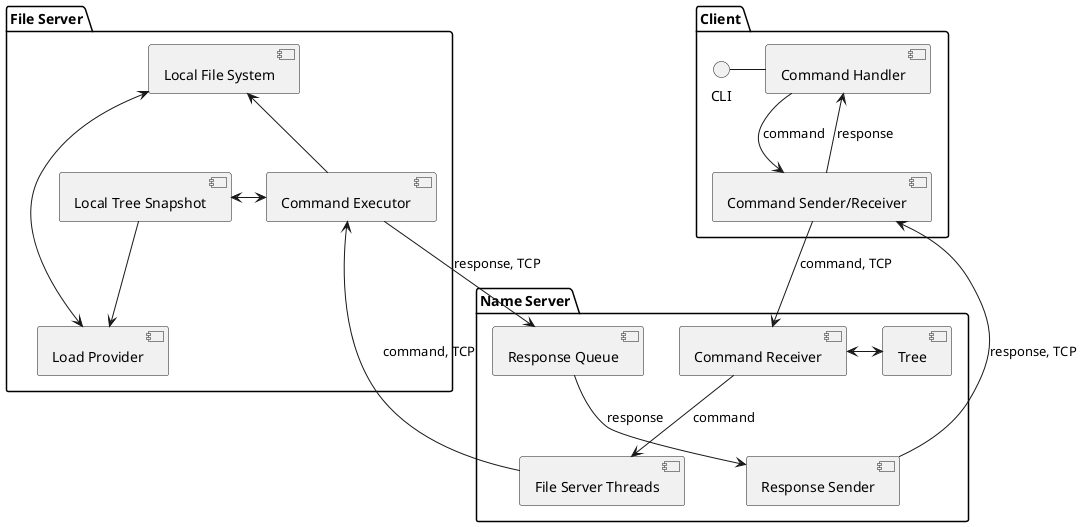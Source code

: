 ﻿@startuml
skinparam backgroundColor #00000000

package "Client" {
    CLI - [Command Handler]

    [Command Sender/Receiver]
    [Command Sender/Receiver] --> [Command Handler] : response
    [Command Handler] --> [Command Sender/Receiver] : command 
}



package "Name Server" {
    [Command Receiver]
    [Tree]
    [File Server Threads]
    [Response Queue]
    [Response Sender]
    
    [Command Sender/Receiver] --> [Command Receiver]: command, TCP
    [Response Sender] --> [Command Sender/Receiver]: response, TCP
    [Command Receiver] <-> [Tree]
    [Command Receiver] --> [File Server Threads]: command
    [Response Queue] --> [Response Sender]: response
}

package "File Server" {
    [Local Tree Snapshot]
    [Command Executor]
    [Local File System]
    [Load Provider]
    
    [Local Tree Snapshot] --> [Load Provider]
    [Local File System] <-> [Load Provider]
    [Local File System] <-- [Command Executor]
    [Command Executor] <-> [Local Tree Snapshot]
    [Command Executor] <-- [File Server Threads]: command, TCP
    [Command Executor] --> [Response Queue]: response, TCP
}


@enduml
